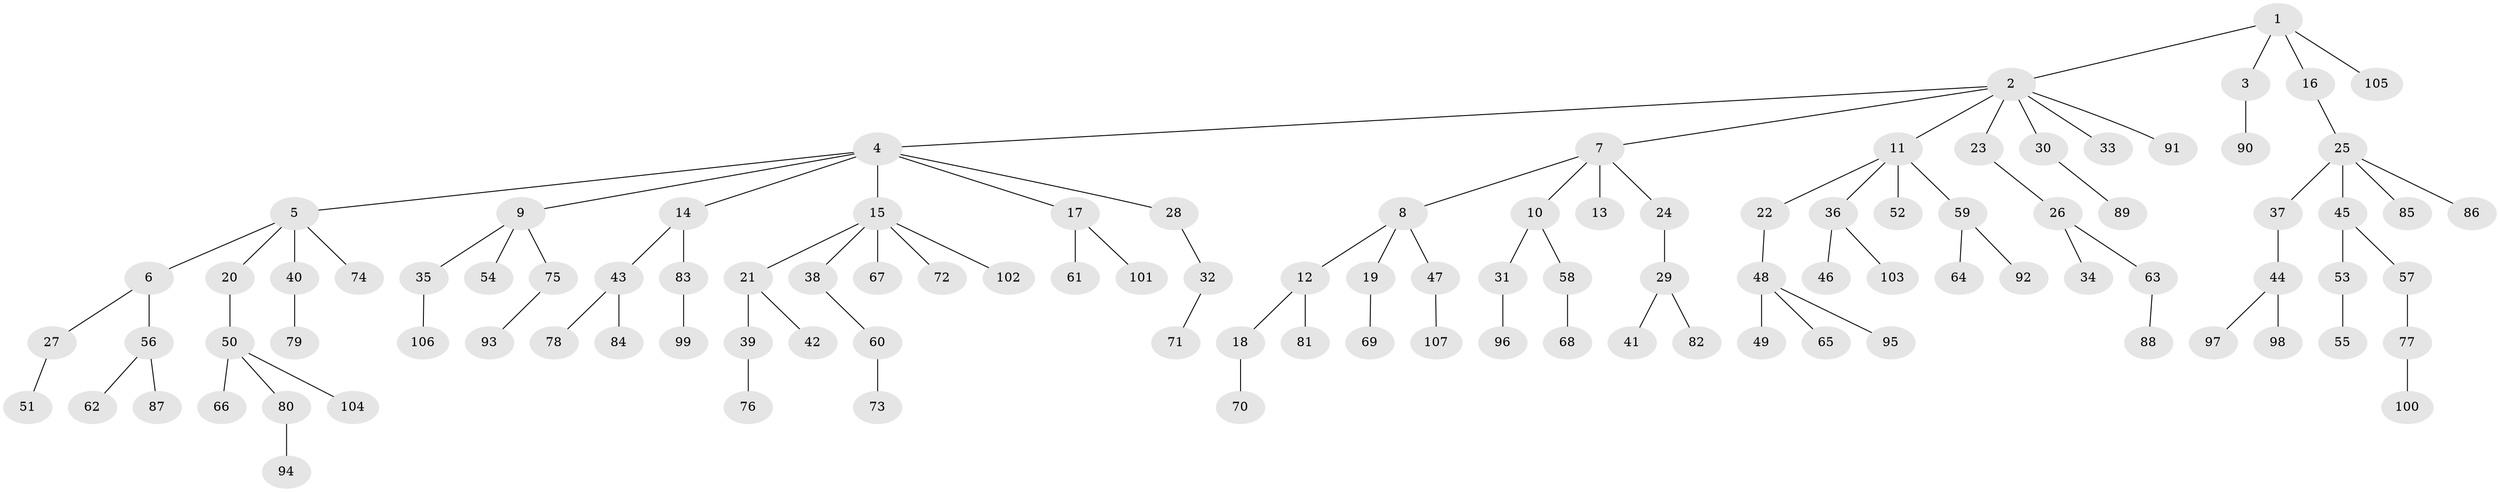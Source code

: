 // coarse degree distribution, {10: 0.015625, 2: 0.203125, 7: 0.015625, 5: 0.03125, 3: 0.09375, 6: 0.015625, 4: 0.046875, 1: 0.578125}
// Generated by graph-tools (version 1.1) at 2025/19/03/04/25 18:19:11]
// undirected, 107 vertices, 106 edges
graph export_dot {
graph [start="1"]
  node [color=gray90,style=filled];
  1;
  2;
  3;
  4;
  5;
  6;
  7;
  8;
  9;
  10;
  11;
  12;
  13;
  14;
  15;
  16;
  17;
  18;
  19;
  20;
  21;
  22;
  23;
  24;
  25;
  26;
  27;
  28;
  29;
  30;
  31;
  32;
  33;
  34;
  35;
  36;
  37;
  38;
  39;
  40;
  41;
  42;
  43;
  44;
  45;
  46;
  47;
  48;
  49;
  50;
  51;
  52;
  53;
  54;
  55;
  56;
  57;
  58;
  59;
  60;
  61;
  62;
  63;
  64;
  65;
  66;
  67;
  68;
  69;
  70;
  71;
  72;
  73;
  74;
  75;
  76;
  77;
  78;
  79;
  80;
  81;
  82;
  83;
  84;
  85;
  86;
  87;
  88;
  89;
  90;
  91;
  92;
  93;
  94;
  95;
  96;
  97;
  98;
  99;
  100;
  101;
  102;
  103;
  104;
  105;
  106;
  107;
  1 -- 2;
  1 -- 3;
  1 -- 16;
  1 -- 105;
  2 -- 4;
  2 -- 7;
  2 -- 11;
  2 -- 23;
  2 -- 30;
  2 -- 33;
  2 -- 91;
  3 -- 90;
  4 -- 5;
  4 -- 9;
  4 -- 14;
  4 -- 15;
  4 -- 17;
  4 -- 28;
  5 -- 6;
  5 -- 20;
  5 -- 40;
  5 -- 74;
  6 -- 27;
  6 -- 56;
  7 -- 8;
  7 -- 10;
  7 -- 13;
  7 -- 24;
  8 -- 12;
  8 -- 19;
  8 -- 47;
  9 -- 35;
  9 -- 54;
  9 -- 75;
  10 -- 31;
  10 -- 58;
  11 -- 22;
  11 -- 36;
  11 -- 52;
  11 -- 59;
  12 -- 18;
  12 -- 81;
  14 -- 43;
  14 -- 83;
  15 -- 21;
  15 -- 38;
  15 -- 67;
  15 -- 72;
  15 -- 102;
  16 -- 25;
  17 -- 61;
  17 -- 101;
  18 -- 70;
  19 -- 69;
  20 -- 50;
  21 -- 39;
  21 -- 42;
  22 -- 48;
  23 -- 26;
  24 -- 29;
  25 -- 37;
  25 -- 45;
  25 -- 85;
  25 -- 86;
  26 -- 34;
  26 -- 63;
  27 -- 51;
  28 -- 32;
  29 -- 41;
  29 -- 82;
  30 -- 89;
  31 -- 96;
  32 -- 71;
  35 -- 106;
  36 -- 46;
  36 -- 103;
  37 -- 44;
  38 -- 60;
  39 -- 76;
  40 -- 79;
  43 -- 78;
  43 -- 84;
  44 -- 97;
  44 -- 98;
  45 -- 53;
  45 -- 57;
  47 -- 107;
  48 -- 49;
  48 -- 65;
  48 -- 95;
  50 -- 66;
  50 -- 80;
  50 -- 104;
  53 -- 55;
  56 -- 62;
  56 -- 87;
  57 -- 77;
  58 -- 68;
  59 -- 64;
  59 -- 92;
  60 -- 73;
  63 -- 88;
  75 -- 93;
  77 -- 100;
  80 -- 94;
  83 -- 99;
}
